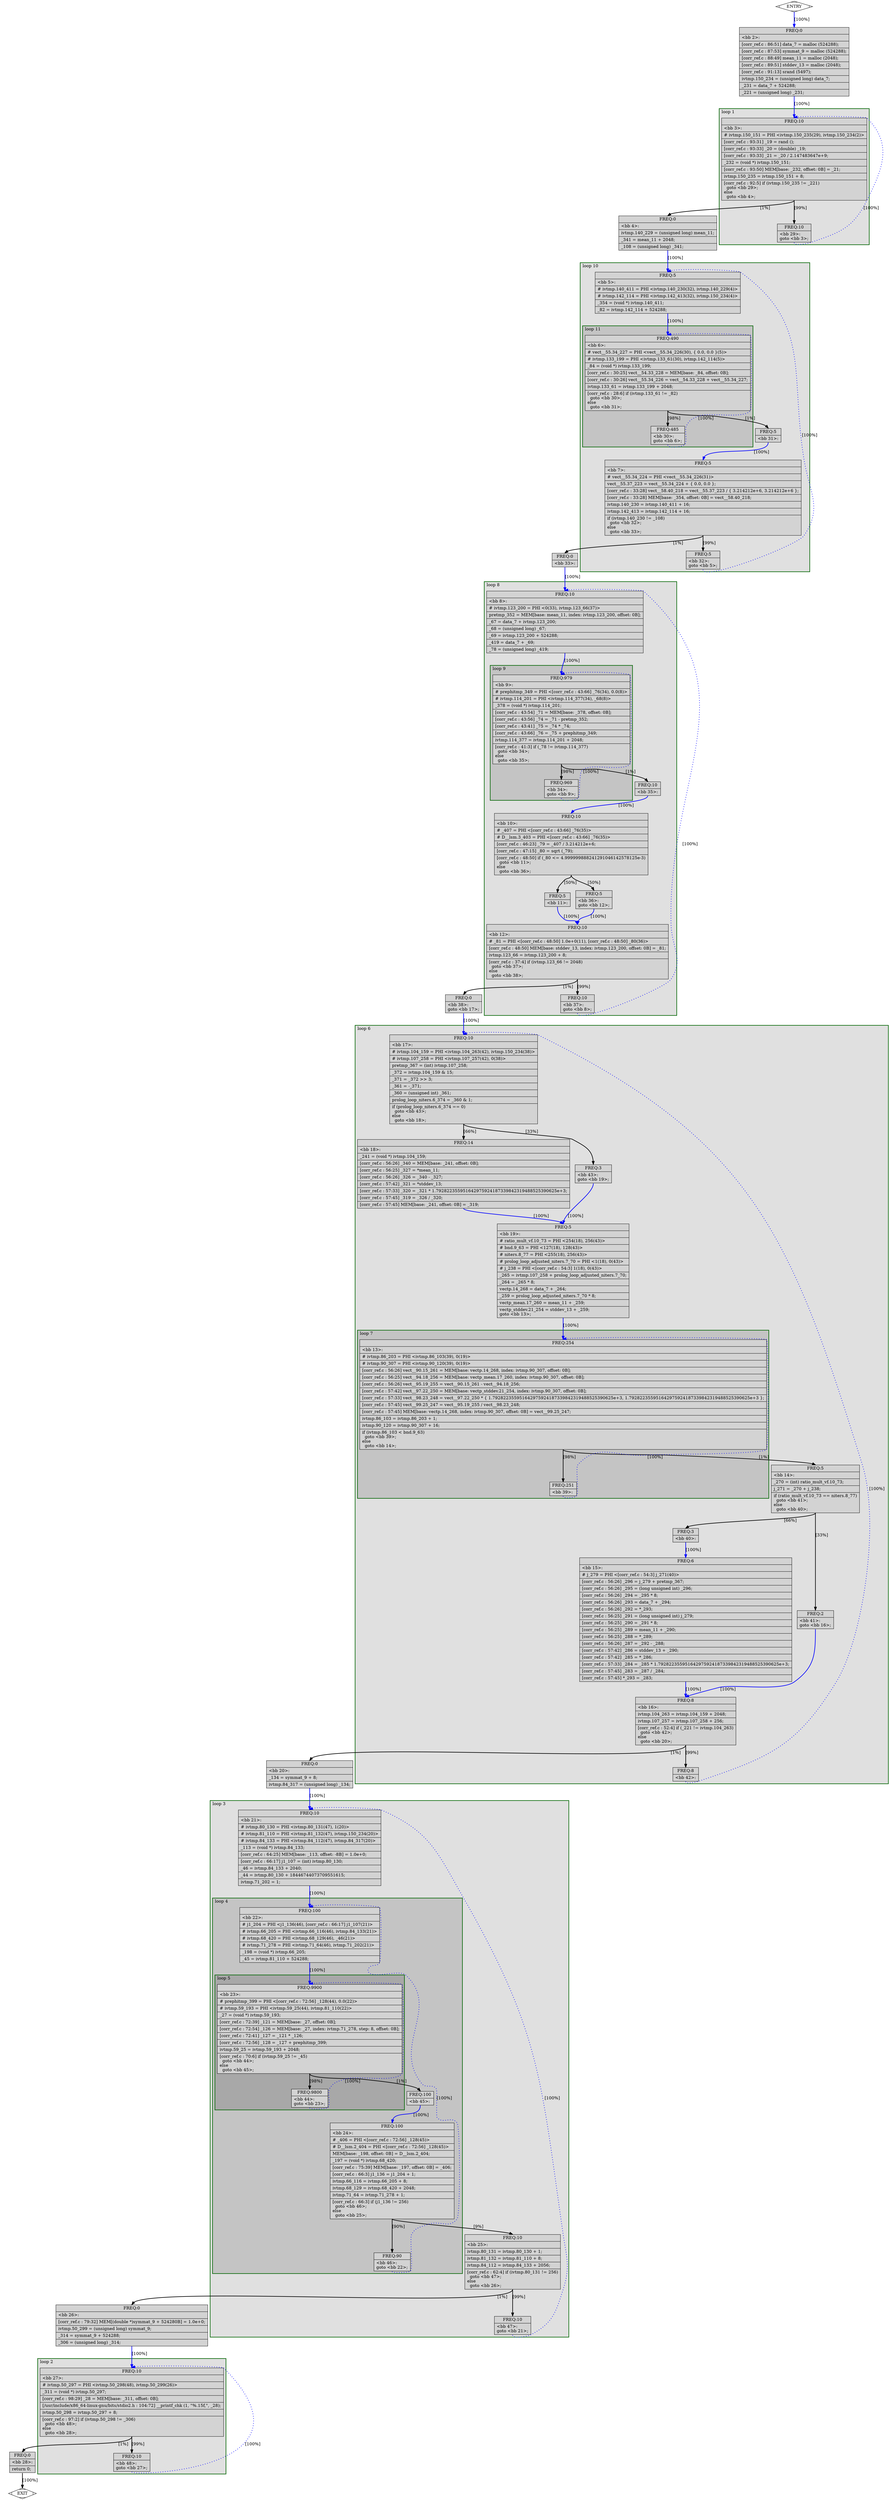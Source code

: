 digraph "./corr_ref.ltrans0.142t.local-pure-const2" {
overlap=false;
subgraph "main" {
	color="black";
	label="main";
	subgraph cluster_0_2 {
	style="filled";
	color="darkgreen";
	fillcolor="grey88";
	label="loop 2";
	labeljust=l;
	penwidth=2;
	fn_0_basic_block_27 [shape=record,style=filled,fillcolor=lightgrey,label="{ FREQ:10 |\<bb\ 27\>:\l\
|#\ ivtmp.50_297\ =\ PHI\ \<ivtmp.50_298(48),\ ivtmp.50_299(26)\>\l\
|_311\ =\ (void\ *)\ ivtmp.50_297;\l\
|[corr_ref.c\ :\ 98:29]\ _28\ =\ MEM[base:\ _311,\ offset:\ 0B];\l\
|[/usr/include/x86_64-linux-gnu/bits/stdio2.h\ :\ 104:72]\ __printf_chk\ (1,\ \"%.15f,\",\ _28);\l\
|ivtmp.50_298\ =\ ivtmp.50_297\ +\ 8;\l\
|[corr_ref.c\ :\ 97:2]\ if\ (ivtmp.50_298\ !=\ _306)\l\
\ \ goto\ \<bb\ 48\>;\l\
else\l\
\ \ goto\ \<bb\ 28\>;\l\
}"];

	fn_0_basic_block_48 [shape=record,style=filled,fillcolor=lightgrey,label="{ FREQ:10 |\<bb\ 48\>:\l\
goto\ \<bb\ 27\>;\l\
}"];

	}
	subgraph cluster_0_3 {
	style="filled";
	color="darkgreen";
	fillcolor="grey88";
	label="loop 3";
	labeljust=l;
	penwidth=2;
	subgraph cluster_0_4 {
	style="filled";
	color="darkgreen";
	fillcolor="grey77";
	label="loop 4";
	labeljust=l;
	penwidth=2;
	subgraph cluster_0_5 {
	style="filled";
	color="darkgreen";
	fillcolor="grey66";
	label="loop 5";
	labeljust=l;
	penwidth=2;
	fn_0_basic_block_23 [shape=record,style=filled,fillcolor=lightgrey,label="{ FREQ:9900 |\<bb\ 23\>:\l\
|#\ prephitmp_399\ =\ PHI\ \<[corr_ref.c\ :\ 72:56]\ _128(44),\ 0.0(22)\>\l\
|#\ ivtmp.59_193\ =\ PHI\ \<ivtmp.59_25(44),\ ivtmp.81_110(22)\>\l\
|_27\ =\ (void\ *)\ ivtmp.59_193;\l\
|[corr_ref.c\ :\ 72:39]\ _121\ =\ MEM[base:\ _27,\ offset:\ 0B];\l\
|[corr_ref.c\ :\ 72:54]\ _126\ =\ MEM[base:\ _27,\ index:\ ivtmp.71_278,\ step:\ 8,\ offset:\ 0B];\l\
|[corr_ref.c\ :\ 72:41]\ _127\ =\ _121\ *\ _126;\l\
|[corr_ref.c\ :\ 72:56]\ _128\ =\ _127\ +\ prephitmp_399;\l\
|ivtmp.59_25\ =\ ivtmp.59_193\ +\ 2048;\l\
|[corr_ref.c\ :\ 70:6]\ if\ (ivtmp.59_25\ !=\ _45)\l\
\ \ goto\ \<bb\ 44\>;\l\
else\l\
\ \ goto\ \<bb\ 45\>;\l\
}"];

	fn_0_basic_block_44 [shape=record,style=filled,fillcolor=lightgrey,label="{ FREQ:9800 |\<bb\ 44\>:\l\
goto\ \<bb\ 23\>;\l\
}"];

	}
	fn_0_basic_block_22 [shape=record,style=filled,fillcolor=lightgrey,label="{ FREQ:100 |\<bb\ 22\>:\l\
|#\ j1_204\ =\ PHI\ \<j1_136(46),\ [corr_ref.c\ :\ 66:17]\ j1_107(21)\>\l\
|#\ ivtmp.66_205\ =\ PHI\ \<ivtmp.66_116(46),\ ivtmp.84_133(21)\>\l\
|#\ ivtmp.68_420\ =\ PHI\ \<ivtmp.68_129(46),\ _46(21)\>\l\
|#\ ivtmp.71_278\ =\ PHI\ \<ivtmp.71_64(46),\ ivtmp.71_202(21)\>\l\
|_198\ =\ (void\ *)\ ivtmp.66_205;\l\
|_45\ =\ ivtmp.81_110\ +\ 524288;\l\
}"];

	fn_0_basic_block_45 [shape=record,style=filled,fillcolor=lightgrey,label="{ FREQ:100 |\<bb\ 45\>:\l\
}"];

	fn_0_basic_block_24 [shape=record,style=filled,fillcolor=lightgrey,label="{ FREQ:100 |\<bb\ 24\>:\l\
|#\ _406\ =\ PHI\ \<[corr_ref.c\ :\ 72:56]\ _128(45)\>\l\
|#\ D__lsm.2_404\ =\ PHI\ \<[corr_ref.c\ :\ 72:56]\ _128(45)\>\l\
|MEM[base:\ _198,\ offset:\ 0B]\ =\ D__lsm.2_404;\l\
|_197\ =\ (void\ *)\ ivtmp.68_420;\l\
|[corr_ref.c\ :\ 75:39]\ MEM[base:\ _197,\ offset:\ 0B]\ =\ _406;\l\
|[corr_ref.c\ :\ 66:3]\ j1_136\ =\ j1_204\ +\ 1;\l\
|ivtmp.66_116\ =\ ivtmp.66_205\ +\ 8;\l\
|ivtmp.68_129\ =\ ivtmp.68_420\ +\ 2048;\l\
|ivtmp.71_64\ =\ ivtmp.71_278\ +\ 1;\l\
|[corr_ref.c\ :\ 66:3]\ if\ (j1_136\ !=\ 256)\l\
\ \ goto\ \<bb\ 46\>;\l\
else\l\
\ \ goto\ \<bb\ 25\>;\l\
}"];

	fn_0_basic_block_46 [shape=record,style=filled,fillcolor=lightgrey,label="{ FREQ:90 |\<bb\ 46\>:\l\
goto\ \<bb\ 22\>;\l\
}"];

	}
	fn_0_basic_block_21 [shape=record,style=filled,fillcolor=lightgrey,label="{ FREQ:10 |\<bb\ 21\>:\l\
|#\ ivtmp.80_130\ =\ PHI\ \<ivtmp.80_131(47),\ 1(20)\>\l\
|#\ ivtmp.81_110\ =\ PHI\ \<ivtmp.81_132(47),\ ivtmp.150_234(20)\>\l\
|#\ ivtmp.84_133\ =\ PHI\ \<ivtmp.84_112(47),\ ivtmp.84_317(20)\>\l\
|_113\ =\ (void\ *)\ ivtmp.84_133;\l\
|[corr_ref.c\ :\ 64:25]\ MEM[base:\ _113,\ offset:\ -8B]\ =\ 1.0e+0;\l\
|[corr_ref.c\ :\ 66:17]\ j1_107\ =\ (int)\ ivtmp.80_130;\l\
|_46\ =\ ivtmp.84_133\ +\ 2040;\l\
|_44\ =\ ivtmp.80_130\ +\ 18446744073709551615;\l\
|ivtmp.71_202\ =\ 1;\l\
}"];

	fn_0_basic_block_25 [shape=record,style=filled,fillcolor=lightgrey,label="{ FREQ:10 |\<bb\ 25\>:\l\
|ivtmp.80_131\ =\ ivtmp.80_130\ +\ 1;\l\
|ivtmp.81_132\ =\ ivtmp.81_110\ +\ 8;\l\
|ivtmp.84_112\ =\ ivtmp.84_133\ +\ 2056;\l\
|[corr_ref.c\ :\ 62:4]\ if\ (ivtmp.80_131\ !=\ 256)\l\
\ \ goto\ \<bb\ 47\>;\l\
else\l\
\ \ goto\ \<bb\ 26\>;\l\
}"];

	fn_0_basic_block_47 [shape=record,style=filled,fillcolor=lightgrey,label="{ FREQ:10 |\<bb\ 47\>:\l\
goto\ \<bb\ 21\>;\l\
}"];

	}
	subgraph cluster_0_6 {
	style="filled";
	color="darkgreen";
	fillcolor="grey88";
	label="loop 6";
	labeljust=l;
	penwidth=2;
	subgraph cluster_0_7 {
	style="filled";
	color="darkgreen";
	fillcolor="grey77";
	label="loop 7";
	labeljust=l;
	penwidth=2;
	fn_0_basic_block_13 [shape=record,style=filled,fillcolor=lightgrey,label="{ FREQ:254 |\<bb\ 13\>:\l\
|#\ ivtmp.86_203\ =\ PHI\ \<ivtmp.86_103(39),\ 0(19)\>\l\
|#\ ivtmp.90_307\ =\ PHI\ \<ivtmp.90_120(39),\ 0(19)\>\l\
|[corr_ref.c\ :\ 56:26]\ vect__90.15_261\ =\ MEM[base:\ vectp.14_268,\ index:\ ivtmp.90_307,\ offset:\ 0B];\l\
|[corr_ref.c\ :\ 56:25]\ vect__94.18_256\ =\ MEM[base:\ vectp_mean.17_260,\ index:\ ivtmp.90_307,\ offset:\ 0B];\l\
|[corr_ref.c\ :\ 56:26]\ vect__95.19_255\ =\ vect__90.15_261\ -\ vect__94.18_256;\l\
|[corr_ref.c\ :\ 57:42]\ vect__97.22_250\ =\ MEM[base:\ vectp_stddev.21_254,\ index:\ ivtmp.90_307,\ offset:\ 0B];\l\
|[corr_ref.c\ :\ 57:33]\ vect__98.23_248\ =\ vect__97.22_250\ *\ \{\ 1.792822355951642975924187339842319488525390625e+3,\ 1.792822355951642975924187339842319488525390625e+3\ \};\l\
|[corr_ref.c\ :\ 57:45]\ vect__99.25_247\ =\ vect__95.19_255\ /\ vect__98.23_248;\l\
|[corr_ref.c\ :\ 57:45]\ MEM[base:\ vectp.14_268,\ index:\ ivtmp.90_307,\ offset:\ 0B]\ =\ vect__99.25_247;\l\
|ivtmp.86_103\ =\ ivtmp.86_203\ +\ 1;\l\
|ivtmp.90_120\ =\ ivtmp.90_307\ +\ 16;\l\
|if\ (ivtmp.86_103\ \<\ bnd.9_63)\l\
\ \ goto\ \<bb\ 39\>;\l\
else\l\
\ \ goto\ \<bb\ 14\>;\l\
}"];

	fn_0_basic_block_39 [shape=record,style=filled,fillcolor=lightgrey,label="{ FREQ:251 |\<bb\ 39\>:\l\
}"];

	}
	fn_0_basic_block_17 [shape=record,style=filled,fillcolor=lightgrey,label="{ FREQ:10 |\<bb\ 17\>:\l\
|#\ ivtmp.104_159\ =\ PHI\ \<ivtmp.104_263(42),\ ivtmp.150_234(38)\>\l\
|#\ ivtmp.107_258\ =\ PHI\ \<ivtmp.107_257(42),\ 0(38)\>\l\
|pretmp_367\ =\ (int)\ ivtmp.107_258;\l\
|_372\ =\ ivtmp.104_159\ &\ 15;\l\
|_371\ =\ _372\ \>\>\ 3;\l\
|_361\ =\ -_371;\l\
|_360\ =\ (unsigned\ int)\ _361;\l\
|prolog_loop_niters.6_374\ =\ _360\ &\ 1;\l\
|if\ (prolog_loop_niters.6_374\ ==\ 0)\l\
\ \ goto\ \<bb\ 43\>;\l\
else\l\
\ \ goto\ \<bb\ 18\>;\l\
}"];

	fn_0_basic_block_18 [shape=record,style=filled,fillcolor=lightgrey,label="{ FREQ:14 |\<bb\ 18\>:\l\
|_241\ =\ (void\ *)\ ivtmp.104_159;\l\
|[corr_ref.c\ :\ 56:26]\ _340\ =\ MEM[base:\ _241,\ offset:\ 0B];\l\
|[corr_ref.c\ :\ 56:25]\ _327\ =\ *mean_11;\l\
|[corr_ref.c\ :\ 56:26]\ _326\ =\ _340\ -\ _327;\l\
|[corr_ref.c\ :\ 57:42]\ _321\ =\ *stddev_13;\l\
|[corr_ref.c\ :\ 57:33]\ _320\ =\ _321\ *\ 1.792822355951642975924187339842319488525390625e+3;\l\
|[corr_ref.c\ :\ 57:45]\ _319\ =\ _326\ /\ _320;\l\
|[corr_ref.c\ :\ 57:45]\ MEM[base:\ _241,\ offset:\ 0B]\ =\ _319;\l\
}"];

	fn_0_basic_block_43 [shape=record,style=filled,fillcolor=lightgrey,label="{ FREQ:3 |\<bb\ 43\>:\l\
goto\ \<bb\ 19\>;\l\
}"];

	fn_0_basic_block_19 [shape=record,style=filled,fillcolor=lightgrey,label="{ FREQ:5 |\<bb\ 19\>:\l\
|#\ ratio_mult_vf.10_73\ =\ PHI\ \<254(18),\ 256(43)\>\l\
|#\ bnd.9_63\ =\ PHI\ \<127(18),\ 128(43)\>\l\
|#\ niters.8_77\ =\ PHI\ \<255(18),\ 256(43)\>\l\
|#\ prolog_loop_adjusted_niters.7_70\ =\ PHI\ \<1(18),\ 0(43)\>\l\
|#\ j_238\ =\ PHI\ \<[corr_ref.c\ :\ 54:3]\ 1(18),\ 0(43)\>\l\
|_265\ =\ ivtmp.107_258\ +\ prolog_loop_adjusted_niters.7_70;\l\
|_264\ =\ _265\ *\ 8;\l\
|vectp.14_268\ =\ data_7\ +\ _264;\l\
|_259\ =\ prolog_loop_adjusted_niters.7_70\ *\ 8;\l\
|vectp_mean.17_260\ =\ mean_11\ +\ _259;\l\
|vectp_stddev.21_254\ =\ stddev_13\ +\ _259;\l\
goto\ \<bb\ 13\>;\l\
}"];

	fn_0_basic_block_14 [shape=record,style=filled,fillcolor=lightgrey,label="{ FREQ:5 |\<bb\ 14\>:\l\
|_270\ =\ (int)\ ratio_mult_vf.10_73;\l\
|j_271\ =\ _270\ +\ j_238;\l\
|if\ (ratio_mult_vf.10_73\ ==\ niters.8_77)\l\
\ \ goto\ \<bb\ 41\>;\l\
else\l\
\ \ goto\ \<bb\ 40\>;\l\
}"];

	fn_0_basic_block_40 [shape=record,style=filled,fillcolor=lightgrey,label="{ FREQ:3 |\<bb\ 40\>:\l\
}"];

	fn_0_basic_block_41 [shape=record,style=filled,fillcolor=lightgrey,label="{ FREQ:2 |\<bb\ 41\>:\l\
goto\ \<bb\ 16\>;\l\
}"];

	fn_0_basic_block_15 [shape=record,style=filled,fillcolor=lightgrey,label="{ FREQ:6 |\<bb\ 15\>:\l\
|#\ j_279\ =\ PHI\ \<[corr_ref.c\ :\ 54:3]\ j_271(40)\>\l\
|[corr_ref.c\ :\ 56:26]\ _296\ =\ j_279\ +\ pretmp_367;\l\
|[corr_ref.c\ :\ 56:26]\ _295\ =\ (long\ unsigned\ int)\ _296;\l\
|[corr_ref.c\ :\ 56:26]\ _294\ =\ _295\ *\ 8;\l\
|[corr_ref.c\ :\ 56:26]\ _293\ =\ data_7\ +\ _294;\l\
|[corr_ref.c\ :\ 56:26]\ _292\ =\ *_293;\l\
|[corr_ref.c\ :\ 56:25]\ _291\ =\ (long\ unsigned\ int)\ j_279;\l\
|[corr_ref.c\ :\ 56:25]\ _290\ =\ _291\ *\ 8;\l\
|[corr_ref.c\ :\ 56:25]\ _289\ =\ mean_11\ +\ _290;\l\
|[corr_ref.c\ :\ 56:25]\ _288\ =\ *_289;\l\
|[corr_ref.c\ :\ 56:26]\ _287\ =\ _292\ -\ _288;\l\
|[corr_ref.c\ :\ 57:42]\ _286\ =\ stddev_13\ +\ _290;\l\
|[corr_ref.c\ :\ 57:42]\ _285\ =\ *_286;\l\
|[corr_ref.c\ :\ 57:33]\ _284\ =\ _285\ *\ 1.792822355951642975924187339842319488525390625e+3;\l\
|[corr_ref.c\ :\ 57:45]\ _283\ =\ _287\ /\ _284;\l\
|[corr_ref.c\ :\ 57:45]\ *_293\ =\ _283;\l\
}"];

	fn_0_basic_block_16 [shape=record,style=filled,fillcolor=lightgrey,label="{ FREQ:8 |\<bb\ 16\>:\l\
|ivtmp.104_263\ =\ ivtmp.104_159\ +\ 2048;\l\
|ivtmp.107_257\ =\ ivtmp.107_258\ +\ 256;\l\
|[corr_ref.c\ :\ 52:4]\ if\ (_221\ !=\ ivtmp.104_263)\l\
\ \ goto\ \<bb\ 42\>;\l\
else\l\
\ \ goto\ \<bb\ 20\>;\l\
}"];

	fn_0_basic_block_42 [shape=record,style=filled,fillcolor=lightgrey,label="{ FREQ:8 |\<bb\ 42\>:\l\
}"];

	}
	subgraph cluster_0_8 {
	style="filled";
	color="darkgreen";
	fillcolor="grey88";
	label="loop 8";
	labeljust=l;
	penwidth=2;
	subgraph cluster_0_9 {
	style="filled";
	color="darkgreen";
	fillcolor="grey77";
	label="loop 9";
	labeljust=l;
	penwidth=2;
	fn_0_basic_block_9 [shape=record,style=filled,fillcolor=lightgrey,label="{ FREQ:979 |\<bb\ 9\>:\l\
|#\ prephitmp_349\ =\ PHI\ \<[corr_ref.c\ :\ 43:66]\ _76(34),\ 0.0(8)\>\l\
|#\ ivtmp.114_201\ =\ PHI\ \<ivtmp.114_377(34),\ _68(8)\>\l\
|_378\ =\ (void\ *)\ ivtmp.114_201;\l\
|[corr_ref.c\ :\ 43:54]\ _71\ =\ MEM[base:\ _378,\ offset:\ 0B];\l\
|[corr_ref.c\ :\ 43:56]\ _74\ =\ _71\ -\ pretmp_352;\l\
|[corr_ref.c\ :\ 43:41]\ _75\ =\ _74\ *\ _74;\l\
|[corr_ref.c\ :\ 43:66]\ _76\ =\ _75\ +\ prephitmp_349;\l\
|ivtmp.114_377\ =\ ivtmp.114_201\ +\ 2048;\l\
|[corr_ref.c\ :\ 41:3]\ if\ (_78\ !=\ ivtmp.114_377)\l\
\ \ goto\ \<bb\ 34\>;\l\
else\l\
\ \ goto\ \<bb\ 35\>;\l\
}"];

	fn_0_basic_block_34 [shape=record,style=filled,fillcolor=lightgrey,label="{ FREQ:969 |\<bb\ 34\>:\l\
goto\ \<bb\ 9\>;\l\
}"];

	}
	fn_0_basic_block_8 [shape=record,style=filled,fillcolor=lightgrey,label="{ FREQ:10 |\<bb\ 8\>:\l\
|#\ ivtmp.123_200\ =\ PHI\ \<0(33),\ ivtmp.123_66(37)\>\l\
|pretmp_352\ =\ MEM[base:\ mean_11,\ index:\ ivtmp.123_200,\ offset:\ 0B];\l\
|_67\ =\ data_7\ +\ ivtmp.123_200;\l\
|_68\ =\ (unsigned\ long)\ _67;\l\
|_69\ =\ ivtmp.123_200\ +\ 524288;\l\
|_419\ =\ data_7\ +\ _69;\l\
|_78\ =\ (unsigned\ long)\ _419;\l\
}"];

	fn_0_basic_block_35 [shape=record,style=filled,fillcolor=lightgrey,label="{ FREQ:10 |\<bb\ 35\>:\l\
}"];

	fn_0_basic_block_10 [shape=record,style=filled,fillcolor=lightgrey,label="{ FREQ:10 |\<bb\ 10\>:\l\
|#\ _407\ =\ PHI\ \<[corr_ref.c\ :\ 43:66]\ _76(35)\>\l\
|#\ D__lsm.3_403\ =\ PHI\ \<[corr_ref.c\ :\ 43:66]\ _76(35)\>\l\
|[corr_ref.c\ :\ 46:23]\ _79\ =\ _407\ /\ 3.214212e+6;\l\
|[corr_ref.c\ :\ 47:15]\ _80\ =\ sqrt\ (_79);\l\
|[corr_ref.c\ :\ 48:50]\ if\ (_80\ \<=\ 4.999999888241291046142578125e-3)\l\
\ \ goto\ \<bb\ 11\>;\l\
else\l\
\ \ goto\ \<bb\ 36\>;\l\
}"];

	fn_0_basic_block_11 [shape=record,style=filled,fillcolor=lightgrey,label="{ FREQ:5 |\<bb\ 11\>:\l\
}"];

	fn_0_basic_block_36 [shape=record,style=filled,fillcolor=lightgrey,label="{ FREQ:5 |\<bb\ 36\>:\l\
goto\ \<bb\ 12\>;\l\
}"];

	fn_0_basic_block_12 [shape=record,style=filled,fillcolor=lightgrey,label="{ FREQ:10 |\<bb\ 12\>:\l\
|#\ _81\ =\ PHI\ \<[corr_ref.c\ :\ 48:50]\ 1.0e+0(11),\ [corr_ref.c\ :\ 48:50]\ _80(36)\>\l\
|[corr_ref.c\ :\ 48:50]\ MEM[base:\ stddev_13,\ index:\ ivtmp.123_200,\ offset:\ 0B]\ =\ _81;\l\
|ivtmp.123_66\ =\ ivtmp.123_200\ +\ 8;\l\
|[corr_ref.c\ :\ 37:4]\ if\ (ivtmp.123_66\ !=\ 2048)\l\
\ \ goto\ \<bb\ 37\>;\l\
else\l\
\ \ goto\ \<bb\ 38\>;\l\
}"];

	fn_0_basic_block_37 [shape=record,style=filled,fillcolor=lightgrey,label="{ FREQ:10 |\<bb\ 37\>:\l\
goto\ \<bb\ 8\>;\l\
}"];

	}
	subgraph cluster_0_10 {
	style="filled";
	color="darkgreen";
	fillcolor="grey88";
	label="loop 10";
	labeljust=l;
	penwidth=2;
	subgraph cluster_0_11 {
	style="filled";
	color="darkgreen";
	fillcolor="grey77";
	label="loop 11";
	labeljust=l;
	penwidth=2;
	fn_0_basic_block_6 [shape=record,style=filled,fillcolor=lightgrey,label="{ FREQ:490 |\<bb\ 6\>:\l\
|#\ vect__55.34_227\ =\ PHI\ \<vect__55.34_226(30),\ \{\ 0.0,\ 0.0\ \}(5)\>\l\
|#\ ivtmp.133_199\ =\ PHI\ \<ivtmp.133_61(30),\ ivtmp.142_114(5)\>\l\
|_84\ =\ (void\ *)\ ivtmp.133_199;\l\
|[corr_ref.c\ :\ 30:25]\ vect__54.33_228\ =\ MEM[base:\ _84,\ offset:\ 0B];\l\
|[corr_ref.c\ :\ 30:26]\ vect__55.34_226\ =\ vect__54.33_228\ +\ vect__55.34_227;\l\
|ivtmp.133_61\ =\ ivtmp.133_199\ +\ 2048;\l\
|[corr_ref.c\ :\ 28:6]\ if\ (ivtmp.133_61\ !=\ _82)\l\
\ \ goto\ \<bb\ 30\>;\l\
else\l\
\ \ goto\ \<bb\ 31\>;\l\
}"];

	fn_0_basic_block_30 [shape=record,style=filled,fillcolor=lightgrey,label="{ FREQ:485 |\<bb\ 30\>:\l\
goto\ \<bb\ 6\>;\l\
}"];

	}
	fn_0_basic_block_5 [shape=record,style=filled,fillcolor=lightgrey,label="{ FREQ:5 |\<bb\ 5\>:\l\
|#\ ivtmp.140_411\ =\ PHI\ \<ivtmp.140_230(32),\ ivtmp.140_229(4)\>\l\
|#\ ivtmp.142_114\ =\ PHI\ \<ivtmp.142_413(32),\ ivtmp.150_234(4)\>\l\
|_354\ =\ (void\ *)\ ivtmp.140_411;\l\
|_82\ =\ ivtmp.142_114\ +\ 524288;\l\
}"];

	fn_0_basic_block_31 [shape=record,style=filled,fillcolor=lightgrey,label="{ FREQ:5 |\<bb\ 31\>:\l\
}"];

	fn_0_basic_block_7 [shape=record,style=filled,fillcolor=lightgrey,label="{ FREQ:5 |\<bb\ 7\>:\l\
|#\ vect__55.34_224\ =\ PHI\ \<vect__55.34_226(31)\>\l\
|vect__55.37_223\ =\ vect__55.34_224\ +\ \{\ 0.0,\ 0.0\ \};\l\
|[corr_ref.c\ :\ 33:28]\ vect__58.40_218\ =\ vect__55.37_223\ /\ \{\ 3.214212e+6,\ 3.214212e+6\ \};\l\
|[corr_ref.c\ :\ 33:28]\ MEM[base:\ _354,\ offset:\ 0B]\ =\ vect__58.40_218;\l\
|ivtmp.140_230\ =\ ivtmp.140_411\ +\ 16;\l\
|ivtmp.142_413\ =\ ivtmp.142_114\ +\ 16;\l\
|if\ (ivtmp.140_230\ !=\ _108)\l\
\ \ goto\ \<bb\ 32\>;\l\
else\l\
\ \ goto\ \<bb\ 33\>;\l\
}"];

	fn_0_basic_block_32 [shape=record,style=filled,fillcolor=lightgrey,label="{ FREQ:5 |\<bb\ 32\>:\l\
goto\ \<bb\ 5\>;\l\
}"];

	}
	subgraph cluster_0_1 {
	style="filled";
	color="darkgreen";
	fillcolor="grey88";
	label="loop 1";
	labeljust=l;
	penwidth=2;
	fn_0_basic_block_3 [shape=record,style=filled,fillcolor=lightgrey,label="{ FREQ:10 |\<bb\ 3\>:\l\
|#\ ivtmp.150_151\ =\ PHI\ \<ivtmp.150_235(29),\ ivtmp.150_234(2)\>\l\
|[corr_ref.c\ :\ 93:31]\ _19\ =\ rand\ ();\l\
|[corr_ref.c\ :\ 93:33]\ _20\ =\ (double)\ _19;\l\
|[corr_ref.c\ :\ 93:33]\ _21\ =\ _20\ /\ 2.147483647e+9;\l\
|_232\ =\ (void\ *)\ ivtmp.150_151;\l\
|[corr_ref.c\ :\ 93:50]\ MEM[base:\ _232,\ offset:\ 0B]\ =\ _21;\l\
|ivtmp.150_235\ =\ ivtmp.150_151\ +\ 8;\l\
|[corr_ref.c\ :\ 92:5]\ if\ (ivtmp.150_235\ !=\ _221)\l\
\ \ goto\ \<bb\ 29\>;\l\
else\l\
\ \ goto\ \<bb\ 4\>;\l\
}"];

	fn_0_basic_block_29 [shape=record,style=filled,fillcolor=lightgrey,label="{ FREQ:10 |\<bb\ 29\>:\l\
goto\ \<bb\ 3\>;\l\
}"];

	}
	fn_0_basic_block_0 [shape=Mdiamond,style=filled,fillcolor=white,label="ENTRY"];

	fn_0_basic_block_1 [shape=Mdiamond,style=filled,fillcolor=white,label="EXIT"];

	fn_0_basic_block_2 [shape=record,style=filled,fillcolor=lightgrey,label="{ FREQ:0 |\<bb\ 2\>:\l\
|[corr_ref.c\ :\ 86:51]\ data_7\ =\ malloc\ (524288);\l\
|[corr_ref.c\ :\ 87:53]\ symmat_9\ =\ malloc\ (524288);\l\
|[corr_ref.c\ :\ 88:49]\ mean_11\ =\ malloc\ (2048);\l\
|[corr_ref.c\ :\ 89:51]\ stddev_13\ =\ malloc\ (2048);\l\
|[corr_ref.c\ :\ 91:13]\ srand\ (5497);\l\
|ivtmp.150_234\ =\ (unsigned\ long)\ data_7;\l\
|_231\ =\ data_7\ +\ 524288;\l\
|_221\ =\ (unsigned\ long)\ _231;\l\
}"];

	fn_0_basic_block_4 [shape=record,style=filled,fillcolor=lightgrey,label="{ FREQ:0 |\<bb\ 4\>:\l\
|ivtmp.140_229\ =\ (unsigned\ long)\ mean_11;\l\
|_341\ =\ mean_11\ +\ 2048;\l\
|_108\ =\ (unsigned\ long)\ _341;\l\
}"];

	fn_0_basic_block_33 [shape=record,style=filled,fillcolor=lightgrey,label="{ FREQ:0 |\<bb\ 33\>:\l\
}"];

	fn_0_basic_block_38 [shape=record,style=filled,fillcolor=lightgrey,label="{ FREQ:0 |\<bb\ 38\>:\l\
goto\ \<bb\ 17\>;\l\
}"];

	fn_0_basic_block_20 [shape=record,style=filled,fillcolor=lightgrey,label="{ FREQ:0 |\<bb\ 20\>:\l\
|_134\ =\ symmat_9\ +\ 8;\l\
|ivtmp.84_317\ =\ (unsigned\ long)\ _134;\l\
}"];

	fn_0_basic_block_26 [shape=record,style=filled,fillcolor=lightgrey,label="{ FREQ:0 |\<bb\ 26\>:\l\
|[corr_ref.c\ :\ 79:32]\ MEM[(double\ *)symmat_9\ +\ 524280B]\ =\ 1.0e+0;\l\
|ivtmp.50_299\ =\ (unsigned\ long)\ symmat_9;\l\
|_314\ =\ symmat_9\ +\ 524288;\l\
|_306\ =\ (unsigned\ long)\ _314;\l\
}"];

	fn_0_basic_block_28 [shape=record,style=filled,fillcolor=lightgrey,label="{ FREQ:0 |\<bb\ 28\>:\l\
|return\ 0;\l\
}"];

	fn_0_basic_block_0:s -> fn_0_basic_block_2:n [style="solid,bold",color=blue,weight=100,constraint=true, label="[100%]"];
	fn_0_basic_block_2:s -> fn_0_basic_block_3:n [style="solid,bold",color=blue,weight=100,constraint=true, label="[100%]"];
	fn_0_basic_block_3:s -> fn_0_basic_block_29:n [style="solid,bold",color=black,weight=10,constraint=true, label="[99%]"];
	fn_0_basic_block_3:s -> fn_0_basic_block_4:n [style="solid,bold",color=black,weight=10,constraint=true, label="[1%]"];
	fn_0_basic_block_29:s -> fn_0_basic_block_3:n [style="dotted,bold",color=blue,weight=10,constraint=false, label="[100%]"];
	fn_0_basic_block_4:s -> fn_0_basic_block_5:n [style="solid,bold",color=blue,weight=100,constraint=true, label="[100%]"];
	fn_0_basic_block_5:s -> fn_0_basic_block_6:n [style="solid,bold",color=blue,weight=100,constraint=true, label="[100%]"];
	fn_0_basic_block_6:s -> fn_0_basic_block_30:n [style="solid,bold",color=black,weight=10,constraint=true, label="[98%]"];
	fn_0_basic_block_6:s -> fn_0_basic_block_31:n [style="solid,bold",color=black,weight=10,constraint=true, label="[1%]"];
	fn_0_basic_block_30:s -> fn_0_basic_block_6:n [style="dotted,bold",color=blue,weight=10,constraint=false, label="[100%]"];
	fn_0_basic_block_31:s -> fn_0_basic_block_7:n [style="solid,bold",color=blue,weight=100,constraint=true, label="[100%]"];
	fn_0_basic_block_7:s -> fn_0_basic_block_32:n [style="solid,bold",color=black,weight=10,constraint=true, label="[99%]"];
	fn_0_basic_block_7:s -> fn_0_basic_block_33:n [style="solid,bold",color=black,weight=10,constraint=true, label="[1%]"];
	fn_0_basic_block_32:s -> fn_0_basic_block_5:n [style="dotted,bold",color=blue,weight=10,constraint=false, label="[100%]"];
	fn_0_basic_block_33:s -> fn_0_basic_block_8:n [style="solid,bold",color=blue,weight=100,constraint=true, label="[100%]"];
	fn_0_basic_block_8:s -> fn_0_basic_block_9:n [style="solid,bold",color=blue,weight=100,constraint=true, label="[100%]"];
	fn_0_basic_block_9:s -> fn_0_basic_block_34:n [style="solid,bold",color=black,weight=10,constraint=true, label="[98%]"];
	fn_0_basic_block_9:s -> fn_0_basic_block_35:n [style="solid,bold",color=black,weight=10,constraint=true, label="[1%]"];
	fn_0_basic_block_34:s -> fn_0_basic_block_9:n [style="dotted,bold",color=blue,weight=10,constraint=false, label="[100%]"];
	fn_0_basic_block_35:s -> fn_0_basic_block_10:n [style="solid,bold",color=blue,weight=100,constraint=true, label="[100%]"];
	fn_0_basic_block_10:s -> fn_0_basic_block_11:n [style="solid,bold",color=black,weight=10,constraint=true, label="[50%]"];
	fn_0_basic_block_10:s -> fn_0_basic_block_36:n [style="solid,bold",color=black,weight=10,constraint=true, label="[50%]"];
	fn_0_basic_block_36:s -> fn_0_basic_block_12:n [style="solid,bold",color=blue,weight=100,constraint=true, label="[100%]"];
	fn_0_basic_block_11:s -> fn_0_basic_block_12:n [style="solid,bold",color=blue,weight=100,constraint=true, label="[100%]"];
	fn_0_basic_block_12:s -> fn_0_basic_block_37:n [style="solid,bold",color=black,weight=10,constraint=true, label="[99%]"];
	fn_0_basic_block_12:s -> fn_0_basic_block_38:n [style="solid,bold",color=black,weight=10,constraint=true, label="[1%]"];
	fn_0_basic_block_38:s -> fn_0_basic_block_17:n [style="solid,bold",color=blue,weight=100,constraint=true, label="[100%]"];
	fn_0_basic_block_37:s -> fn_0_basic_block_8:n [style="dotted,bold",color=blue,weight=10,constraint=false, label="[100%]"];
	fn_0_basic_block_39:s -> fn_0_basic_block_13:n [style="dotted,bold",color=blue,weight=10,constraint=false, label="[100%]"];
	fn_0_basic_block_13:s -> fn_0_basic_block_39:n [style="solid,bold",color=black,weight=10,constraint=true, label="[98%]"];
	fn_0_basic_block_13:s -> fn_0_basic_block_14:n [style="solid,bold",color=black,weight=10,constraint=true, label="[1%]"];
	fn_0_basic_block_14:s -> fn_0_basic_block_40:n [style="solid,bold",color=black,weight=10,constraint=true, label="[66%]"];
	fn_0_basic_block_14:s -> fn_0_basic_block_41:n [style="solid,bold",color=black,weight=10,constraint=true, label="[33%]"];
	fn_0_basic_block_41:s -> fn_0_basic_block_16:n [style="solid,bold",color=blue,weight=100,constraint=true, label="[100%]"];
	fn_0_basic_block_40:s -> fn_0_basic_block_15:n [style="solid,bold",color=blue,weight=100,constraint=true, label="[100%]"];
	fn_0_basic_block_15:s -> fn_0_basic_block_16:n [style="solid,bold",color=blue,weight=100,constraint=true, label="[100%]"];
	fn_0_basic_block_16:s -> fn_0_basic_block_42:n [style="solid,bold",color=black,weight=10,constraint=true, label="[99%]"];
	fn_0_basic_block_16:s -> fn_0_basic_block_20:n [style="solid,bold",color=black,weight=10,constraint=true, label="[1%]"];
	fn_0_basic_block_42:s -> fn_0_basic_block_17:n [style="dotted,bold",color=blue,weight=10,constraint=false, label="[100%]"];
	fn_0_basic_block_17:s -> fn_0_basic_block_18:n [style="solid,bold",color=black,weight=10,constraint=true, label="[66%]"];
	fn_0_basic_block_17:s -> fn_0_basic_block_43:n [style="solid,bold",color=black,weight=10,constraint=true, label="[33%]"];
	fn_0_basic_block_43:s -> fn_0_basic_block_19:n [style="solid,bold",color=blue,weight=100,constraint=true, label="[100%]"];
	fn_0_basic_block_18:s -> fn_0_basic_block_19:n [style="solid,bold",color=blue,weight=100,constraint=true, label="[100%]"];
	fn_0_basic_block_19:s -> fn_0_basic_block_13:n [style="solid,bold",color=blue,weight=100,constraint=true, label="[100%]"];
	fn_0_basic_block_20:s -> fn_0_basic_block_21:n [style="solid,bold",color=blue,weight=100,constraint=true, label="[100%]"];
	fn_0_basic_block_21:s -> fn_0_basic_block_22:n [style="solid,bold",color=blue,weight=100,constraint=true, label="[100%]"];
	fn_0_basic_block_22:s -> fn_0_basic_block_23:n [style="solid,bold",color=blue,weight=100,constraint=true, label="[100%]"];
	fn_0_basic_block_23:s -> fn_0_basic_block_44:n [style="solid,bold",color=black,weight=10,constraint=true, label="[98%]"];
	fn_0_basic_block_23:s -> fn_0_basic_block_45:n [style="solid,bold",color=black,weight=10,constraint=true, label="[1%]"];
	fn_0_basic_block_44:s -> fn_0_basic_block_23:n [style="dotted,bold",color=blue,weight=10,constraint=false, label="[100%]"];
	fn_0_basic_block_45:s -> fn_0_basic_block_24:n [style="solid,bold",color=blue,weight=100,constraint=true, label="[100%]"];
	fn_0_basic_block_24:s -> fn_0_basic_block_46:n [style="solid,bold",color=black,weight=10,constraint=true, label="[90%]"];
	fn_0_basic_block_24:s -> fn_0_basic_block_25:n [style="solid,bold",color=black,weight=10,constraint=true, label="[9%]"];
	fn_0_basic_block_46:s -> fn_0_basic_block_22:n [style="dotted,bold",color=blue,weight=10,constraint=false, label="[100%]"];
	fn_0_basic_block_25:s -> fn_0_basic_block_47:n [style="solid,bold",color=black,weight=10,constraint=true, label="[99%]"];
	fn_0_basic_block_25:s -> fn_0_basic_block_26:n [style="solid,bold",color=black,weight=10,constraint=true, label="[1%]"];
	fn_0_basic_block_47:s -> fn_0_basic_block_21:n [style="dotted,bold",color=blue,weight=10,constraint=false, label="[100%]"];
	fn_0_basic_block_26:s -> fn_0_basic_block_27:n [style="solid,bold",color=blue,weight=100,constraint=true, label="[100%]"];
	fn_0_basic_block_27:s -> fn_0_basic_block_48:n [style="solid,bold",color=black,weight=10,constraint=true, label="[99%]"];
	fn_0_basic_block_27:s -> fn_0_basic_block_28:n [style="solid,bold",color=black,weight=10,constraint=true, label="[1%]"];
	fn_0_basic_block_48:s -> fn_0_basic_block_27:n [style="dotted,bold",color=blue,weight=10,constraint=false, label="[100%]"];
	fn_0_basic_block_28:s -> fn_0_basic_block_1:n [style="solid,bold",color=black,weight=10,constraint=true, label="[100%]"];
	fn_0_basic_block_0:s -> fn_0_basic_block_1:n [style="invis",constraint=true];
}
}
